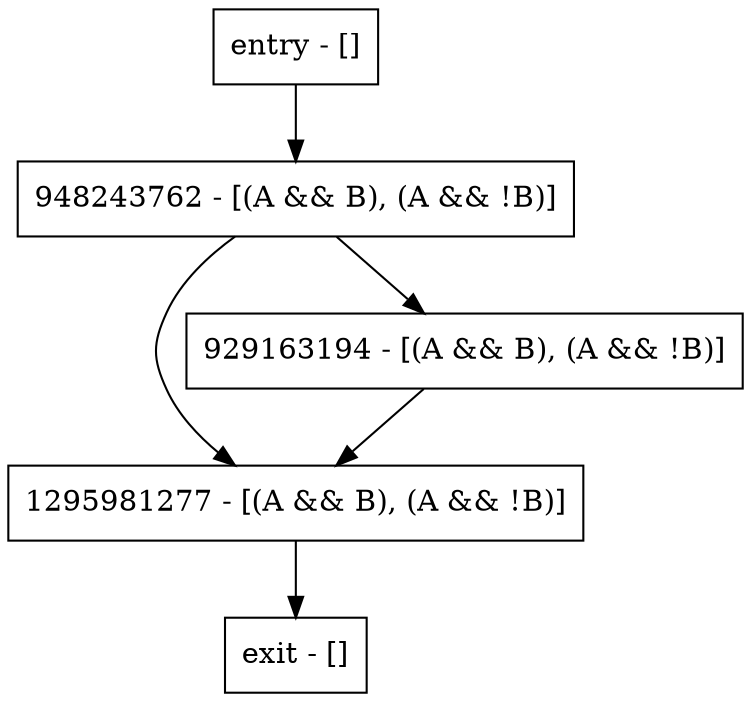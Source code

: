 digraph bar {
node [shape=record];
entry [label="entry - []"];
exit [label="exit - []"];
948243762 [label="948243762 - [(A && B), (A && !B)]"];
1295981277 [label="1295981277 - [(A && B), (A && !B)]"];
929163194 [label="929163194 - [(A && B), (A && !B)]"];
entry;
exit;
entry -> 948243762;
948243762 -> 1295981277;
948243762 -> 929163194;
1295981277 -> exit;
929163194 -> 1295981277;
}
